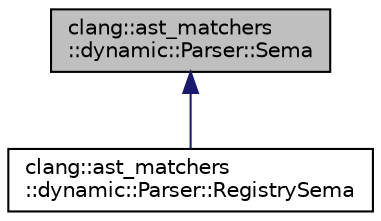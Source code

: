 digraph "clang::ast_matchers::dynamic::Parser::Sema"
{
 // LATEX_PDF_SIZE
  bgcolor="transparent";
  edge [fontname="Helvetica",fontsize="10",labelfontname="Helvetica",labelfontsize="10"];
  node [fontname="Helvetica",fontsize="10",shape=record];
  Node1 [label="clang::ast_matchers\l::dynamic::Parser::Sema",height=0.2,width=0.4,color="black", fillcolor="grey75", style="filled", fontcolor="black",tooltip="Interface to connect the parser with the registry and more."];
  Node1 -> Node2 [dir="back",color="midnightblue",fontsize="10",style="solid",fontname="Helvetica"];
  Node2 [label="clang::ast_matchers\l::dynamic::Parser::RegistrySema",height=0.2,width=0.4,color="black",URL="$classclang_1_1ast__matchers_1_1dynamic_1_1Parser_1_1RegistrySema.html",tooltip="Sema implementation that uses the matcher registry to process the tokens."];
}
